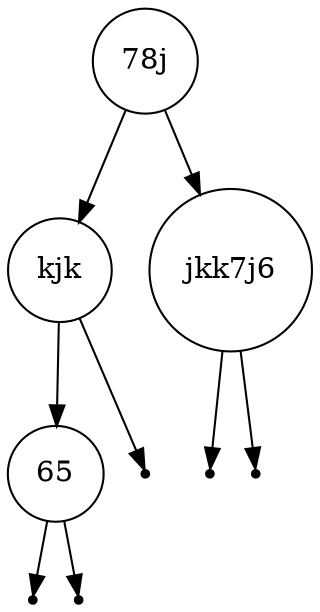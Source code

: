 digraph OBST {
  node [shape=circle];
  "78j" -> "kjk";
  "kjk" -> "65";
  null0 [shape=point];
  "65" -> null0;
  null1 [shape=point];
  "65" -> null1;
  null2 [shape=point];
  "kjk" -> null2;
  "78j" -> "jkk7j6";
  null3 [shape=point];
  "jkk7j6" -> null3;
  null4 [shape=point];
  "jkk7j6" -> null4;
}
